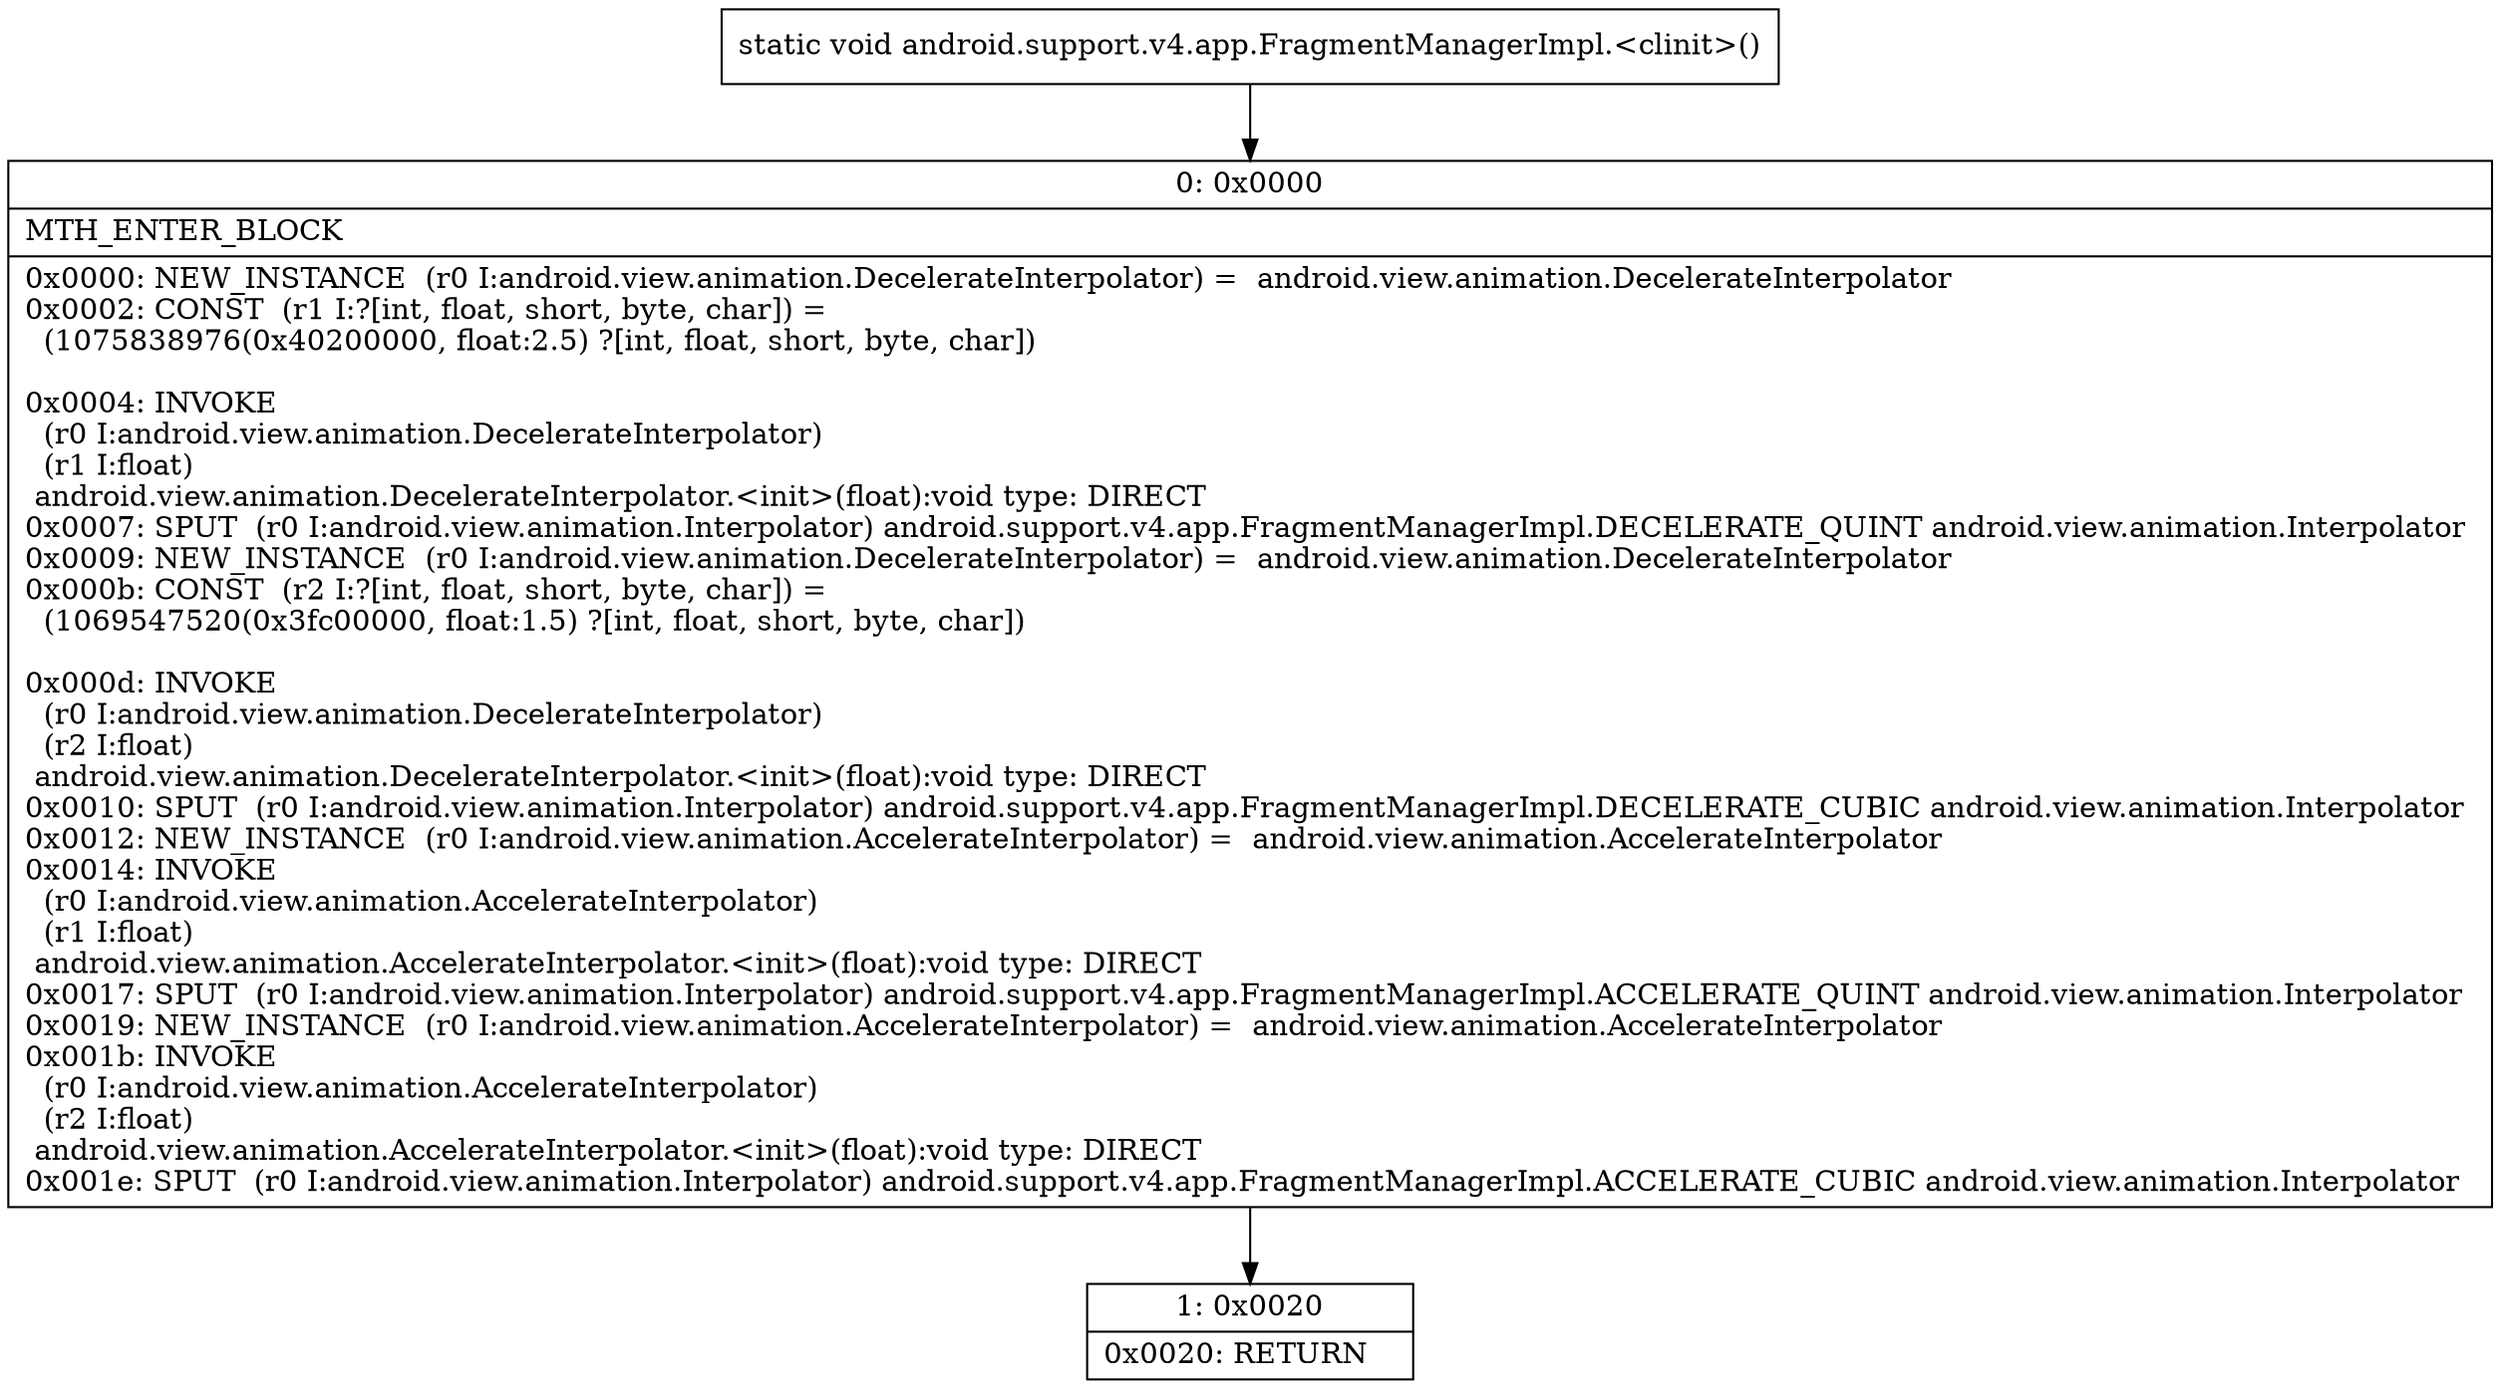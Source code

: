 digraph "CFG forandroid.support.v4.app.FragmentManagerImpl.\<clinit\>()V" {
Node_0 [shape=record,label="{0\:\ 0x0000|MTH_ENTER_BLOCK\l|0x0000: NEW_INSTANCE  (r0 I:android.view.animation.DecelerateInterpolator) =  android.view.animation.DecelerateInterpolator \l0x0002: CONST  (r1 I:?[int, float, short, byte, char]) = \l  (1075838976(0x40200000, float:2.5) ?[int, float, short, byte, char])\l \l0x0004: INVOKE  \l  (r0 I:android.view.animation.DecelerateInterpolator)\l  (r1 I:float)\l android.view.animation.DecelerateInterpolator.\<init\>(float):void type: DIRECT \l0x0007: SPUT  (r0 I:android.view.animation.Interpolator) android.support.v4.app.FragmentManagerImpl.DECELERATE_QUINT android.view.animation.Interpolator \l0x0009: NEW_INSTANCE  (r0 I:android.view.animation.DecelerateInterpolator) =  android.view.animation.DecelerateInterpolator \l0x000b: CONST  (r2 I:?[int, float, short, byte, char]) = \l  (1069547520(0x3fc00000, float:1.5) ?[int, float, short, byte, char])\l \l0x000d: INVOKE  \l  (r0 I:android.view.animation.DecelerateInterpolator)\l  (r2 I:float)\l android.view.animation.DecelerateInterpolator.\<init\>(float):void type: DIRECT \l0x0010: SPUT  (r0 I:android.view.animation.Interpolator) android.support.v4.app.FragmentManagerImpl.DECELERATE_CUBIC android.view.animation.Interpolator \l0x0012: NEW_INSTANCE  (r0 I:android.view.animation.AccelerateInterpolator) =  android.view.animation.AccelerateInterpolator \l0x0014: INVOKE  \l  (r0 I:android.view.animation.AccelerateInterpolator)\l  (r1 I:float)\l android.view.animation.AccelerateInterpolator.\<init\>(float):void type: DIRECT \l0x0017: SPUT  (r0 I:android.view.animation.Interpolator) android.support.v4.app.FragmentManagerImpl.ACCELERATE_QUINT android.view.animation.Interpolator \l0x0019: NEW_INSTANCE  (r0 I:android.view.animation.AccelerateInterpolator) =  android.view.animation.AccelerateInterpolator \l0x001b: INVOKE  \l  (r0 I:android.view.animation.AccelerateInterpolator)\l  (r2 I:float)\l android.view.animation.AccelerateInterpolator.\<init\>(float):void type: DIRECT \l0x001e: SPUT  (r0 I:android.view.animation.Interpolator) android.support.v4.app.FragmentManagerImpl.ACCELERATE_CUBIC android.view.animation.Interpolator \l}"];
Node_1 [shape=record,label="{1\:\ 0x0020|0x0020: RETURN   \l}"];
MethodNode[shape=record,label="{static void android.support.v4.app.FragmentManagerImpl.\<clinit\>() }"];
MethodNode -> Node_0;
Node_0 -> Node_1;
}

